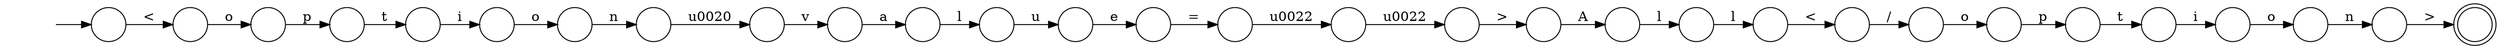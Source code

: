digraph Automaton {
  rankdir = LR;
  0 [shape=circle,label=""];
  0 -> 8 [label="\u0020"]
  1 [shape=circle,label=""];
  1 -> 20 [label="\u0022"]
  2 [shape=circle,label=""];
  2 -> 15 [label="o"]
  3 [shape=circle,label=""];
  3 -> 21 [label="o"]
  4 [shape=circle,label=""];
  4 -> 24 [label="/"]
  5 [shape=circle,label=""];
  5 -> 25 [label="p"]
  6 [shape=circle,label=""];
  6 -> 17 [label="t"]
  7 [shape=circle,label=""];
  7 -> 9 [label="e"]
  8 [shape=circle,label=""];
  8 -> 16 [label="v"]
  9 [shape=circle,label=""];
  9 -> 12 [label="="]
  10 [shape=doublecircle,label=""];
  11 [shape=circle,label=""];
  11 -> 10 [label=">"]
  12 [shape=circle,label=""];
  12 -> 1 [label="\u0022"]
  13 [shape=circle,label=""];
  13 -> 7 [label="u"]
  14 [shape=circle,label=""];
  14 -> 13 [label="l"]
  15 [shape=circle,label=""];
  15 -> 11 [label="n"]
  16 [shape=circle,label=""];
  16 -> 14 [label="a"]
  17 [shape=circle,label=""];
  17 -> 28 [label="i"]
  18 [shape=circle,label=""];
  18 -> 2 [label="i"]
  19 [shape=circle,label=""];
  initial [shape=plaintext,label=""];
  initial -> 19
  19 -> 3 [label="<"]
  20 [shape=circle,label=""];
  20 -> 22 [label=">"]
  21 [shape=circle,label=""];
  21 -> 6 [label="p"]
  22 [shape=circle,label=""];
  22 -> 26 [label="A"]
  23 [shape=circle,label=""];
  23 -> 29 [label="l"]
  24 [shape=circle,label=""];
  24 -> 5 [label="o"]
  25 [shape=circle,label=""];
  25 -> 18 [label="t"]
  26 [shape=circle,label=""];
  26 -> 23 [label="l"]
  27 [shape=circle,label=""];
  27 -> 0 [label="n"]
  28 [shape=circle,label=""];
  28 -> 27 [label="o"]
  29 [shape=circle,label=""];
  29 -> 4 [label="<"]
}

